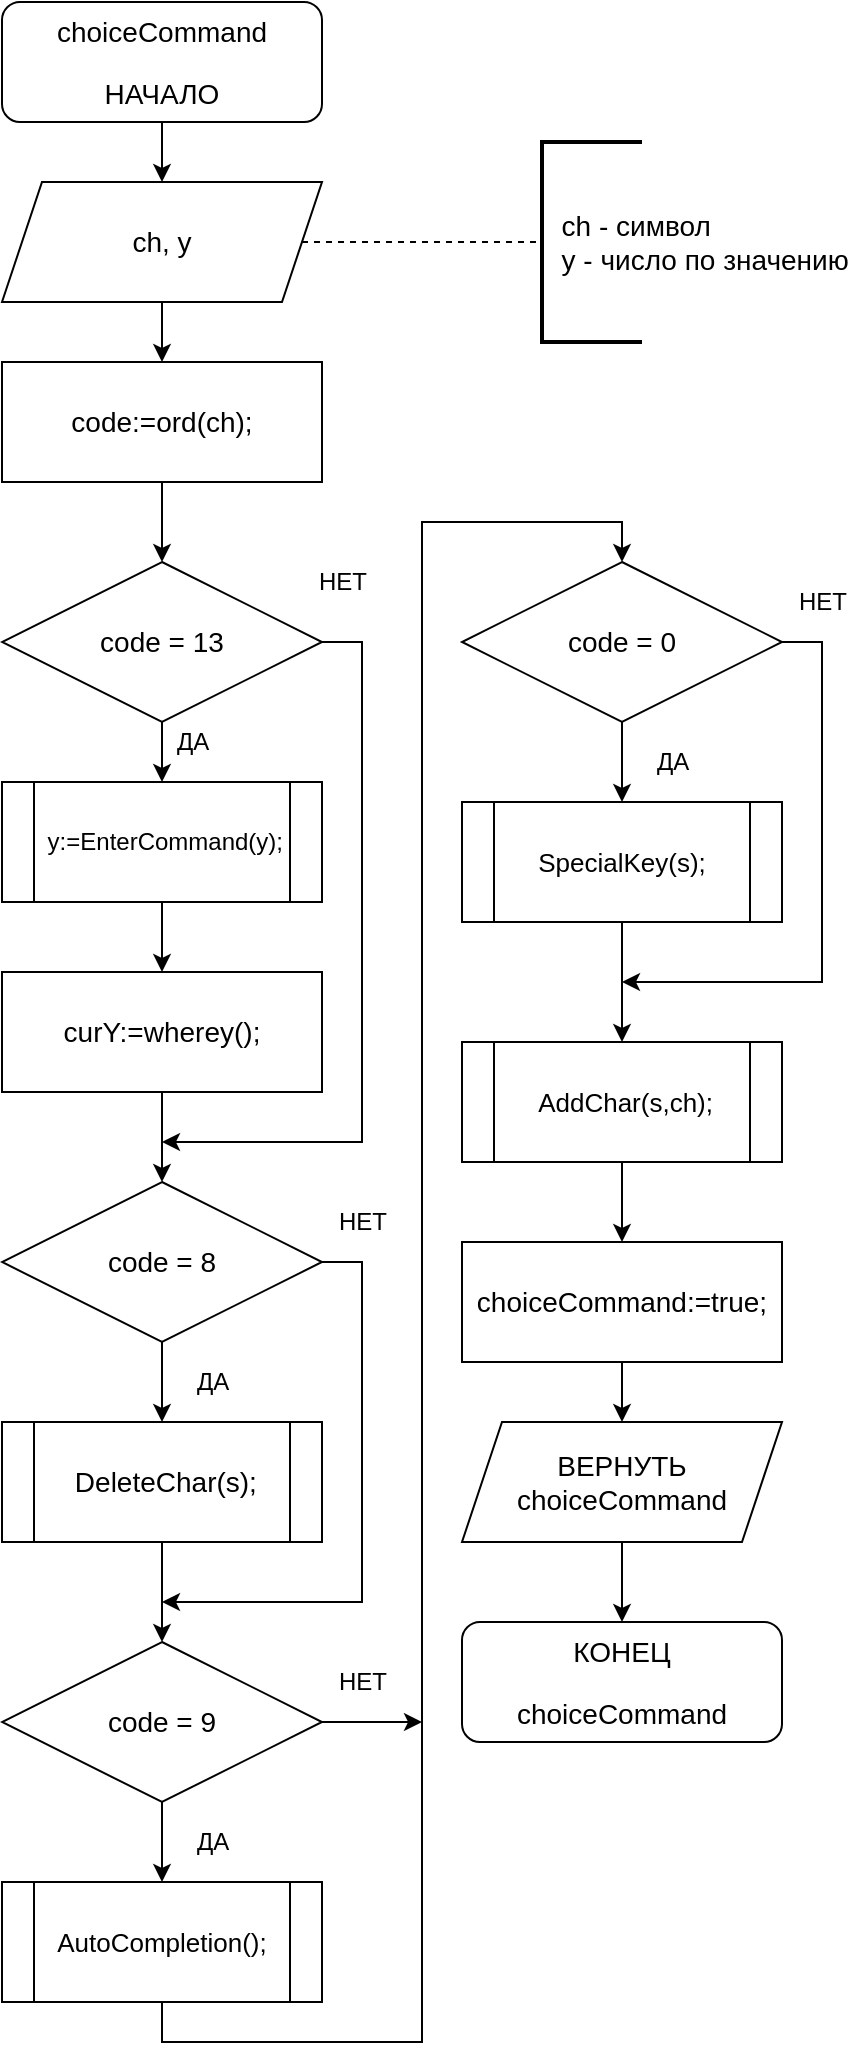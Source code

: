 <mxfile version="14.6.10" type="device"><diagram id="iUPUOs1yjeMDrIJfxr8Y" name="Page-1"><mxGraphModel dx="1422" dy="705" grid="1" gridSize="10" guides="1" tooltips="1" connect="1" arrows="1" fold="1" page="1" pageScale="1" pageWidth="827" pageHeight="1169" math="0" shadow="0"><root><mxCell id="0"/><mxCell id="1" parent="0"/><mxCell id="PyvdeycjXYhZRZ-rxeLy-5" style="edgeStyle=orthogonalEdgeStyle;rounded=0;orthogonalLoop=1;jettySize=auto;html=1;exitX=0.5;exitY=1;exitDx=0;exitDy=0;entryX=0.5;entryY=0;entryDx=0;entryDy=0;" edge="1" parent="1" source="PyvdeycjXYhZRZ-rxeLy-1" target="PyvdeycjXYhZRZ-rxeLy-2"><mxGeometry relative="1" as="geometry"/></mxCell><mxCell id="PyvdeycjXYhZRZ-rxeLy-1" value="&lt;font&gt;&lt;span style=&quot;font-size: 14px&quot;&gt;choiceCommand&lt;/span&gt;&lt;br&gt;&lt;br&gt;&lt;span style=&quot;font-size: 14px&quot;&gt;НАЧАЛО&lt;/span&gt;&lt;/font&gt;" style="rounded=1;whiteSpace=wrap;html=1;" vertex="1" parent="1"><mxGeometry x="40" y="40" width="160" height="60" as="geometry"/></mxCell><mxCell id="PyvdeycjXYhZRZ-rxeLy-7" style="edgeStyle=orthogonalEdgeStyle;rounded=0;orthogonalLoop=1;jettySize=auto;html=1;exitX=0.5;exitY=1;exitDx=0;exitDy=0;entryX=0.5;entryY=0;entryDx=0;entryDy=0;" edge="1" parent="1" source="PyvdeycjXYhZRZ-rxeLy-2" target="PyvdeycjXYhZRZ-rxeLy-8"><mxGeometry relative="1" as="geometry"><mxPoint x="120" y="230" as="targetPoint"/></mxGeometry></mxCell><mxCell id="PyvdeycjXYhZRZ-rxeLy-2" value="&lt;font style=&quot;font-size: 14px&quot;&gt;ch, y&lt;/font&gt;" style="shape=parallelogram;perimeter=parallelogramPerimeter;whiteSpace=wrap;html=1;fixedSize=1;" vertex="1" parent="1"><mxGeometry x="40" y="130" width="160" height="60" as="geometry"/></mxCell><mxCell id="PyvdeycjXYhZRZ-rxeLy-3" value="&lt;span style=&quot;font-size: 14px&quot;&gt;&amp;nbsp; ch - символ&lt;br&gt;&amp;nbsp; y - число по значению&lt;br&gt;&lt;/span&gt;" style="strokeWidth=2;html=1;shape=mxgraph.flowchart.annotation_1;align=left;pointerEvents=1;" vertex="1" parent="1"><mxGeometry x="310" y="110" width="50" height="100" as="geometry"/></mxCell><mxCell id="PyvdeycjXYhZRZ-rxeLy-4" value="" style="endArrow=none;dashed=1;html=1;rounded=0;edgeStyle=orthogonalEdgeStyle;exitX=1;exitY=0.5;exitDx=0;exitDy=0;" edge="1" parent="1"><mxGeometry width="50" height="50" relative="1" as="geometry"><mxPoint x="190" y="160" as="sourcePoint"/><mxPoint x="310" y="160" as="targetPoint"/></mxGeometry></mxCell><mxCell id="PyvdeycjXYhZRZ-rxeLy-11" style="edgeStyle=orthogonalEdgeStyle;rounded=0;orthogonalLoop=1;jettySize=auto;html=1;exitX=0.5;exitY=1;exitDx=0;exitDy=0;entryX=0.5;entryY=0;entryDx=0;entryDy=0;" edge="1" parent="1" source="PyvdeycjXYhZRZ-rxeLy-8" target="PyvdeycjXYhZRZ-rxeLy-10"><mxGeometry relative="1" as="geometry"/></mxCell><mxCell id="PyvdeycjXYhZRZ-rxeLy-8" value="&lt;span style=&quot;font-size: 14px&quot;&gt;code:=ord(ch);&lt;/span&gt;" style="rounded=0;whiteSpace=wrap;html=1;" vertex="1" parent="1"><mxGeometry x="40" y="220" width="160" height="60" as="geometry"/></mxCell><mxCell id="PyvdeycjXYhZRZ-rxeLy-13" style="edgeStyle=orthogonalEdgeStyle;rounded=0;orthogonalLoop=1;jettySize=auto;html=1;exitX=0.5;exitY=1;exitDx=0;exitDy=0;entryX=0.5;entryY=0;entryDx=0;entryDy=0;" edge="1" parent="1" source="PyvdeycjXYhZRZ-rxeLy-10" target="PyvdeycjXYhZRZ-rxeLy-12"><mxGeometry relative="1" as="geometry"/></mxCell><mxCell id="PyvdeycjXYhZRZ-rxeLy-17" style="edgeStyle=orthogonalEdgeStyle;rounded=0;orthogonalLoop=1;jettySize=auto;html=1;exitX=1;exitY=0.5;exitDx=0;exitDy=0;" edge="1" parent="1" source="PyvdeycjXYhZRZ-rxeLy-10"><mxGeometry relative="1" as="geometry"><mxPoint x="120" y="610" as="targetPoint"/><Array as="points"><mxPoint x="220" y="360"/><mxPoint x="220" y="610"/></Array></mxGeometry></mxCell><mxCell id="PyvdeycjXYhZRZ-rxeLy-10" value="&lt;span style=&quot;font-size: 14px&quot;&gt;code = 13&lt;/span&gt;" style="rhombus;whiteSpace=wrap;html=1;" vertex="1" parent="1"><mxGeometry x="40" y="320" width="160" height="80" as="geometry"/></mxCell><mxCell id="PyvdeycjXYhZRZ-rxeLy-41" style="edgeStyle=orthogonalEdgeStyle;rounded=0;orthogonalLoop=1;jettySize=auto;html=1;exitX=0.5;exitY=1;exitDx=0;exitDy=0;entryX=0.5;entryY=0;entryDx=0;entryDy=0;" edge="1" parent="1" source="PyvdeycjXYhZRZ-rxeLy-12" target="PyvdeycjXYhZRZ-rxeLy-40"><mxGeometry relative="1" as="geometry"/></mxCell><mxCell id="PyvdeycjXYhZRZ-rxeLy-12" value="&lt;font style=&quot;font-size: 12px&quot;&gt;&amp;nbsp;y:=EnterCommand(y);&lt;/font&gt;" style="shape=process;whiteSpace=wrap;html=1;backgroundOutline=1;" vertex="1" parent="1"><mxGeometry x="40" y="430" width="160" height="60" as="geometry"/></mxCell><mxCell id="PyvdeycjXYhZRZ-rxeLy-14" value="ДА" style="text;html=1;align=center;verticalAlign=middle;resizable=0;points=[];autosize=1;strokeColor=none;" vertex="1" parent="1"><mxGeometry x="120" y="400" width="30" height="20" as="geometry"/></mxCell><mxCell id="PyvdeycjXYhZRZ-rxeLy-20" style="edgeStyle=orthogonalEdgeStyle;rounded=0;orthogonalLoop=1;jettySize=auto;html=1;exitX=0.5;exitY=1;exitDx=0;exitDy=0;entryX=0.5;entryY=0;entryDx=0;entryDy=0;" edge="1" parent="1" source="PyvdeycjXYhZRZ-rxeLy-15" target="PyvdeycjXYhZRZ-rxeLy-19"><mxGeometry relative="1" as="geometry"/></mxCell><mxCell id="PyvdeycjXYhZRZ-rxeLy-29" style="edgeStyle=orthogonalEdgeStyle;rounded=0;orthogonalLoop=1;jettySize=auto;html=1;exitX=1;exitY=0.5;exitDx=0;exitDy=0;" edge="1" parent="1" source="PyvdeycjXYhZRZ-rxeLy-15"><mxGeometry relative="1" as="geometry"><mxPoint x="120" y="840" as="targetPoint"/><Array as="points"><mxPoint x="220" y="670"/><mxPoint x="220" y="840"/></Array></mxGeometry></mxCell><mxCell id="PyvdeycjXYhZRZ-rxeLy-15" value="&lt;span style=&quot;font-size: 14px&quot;&gt;code = 8&lt;/span&gt;" style="rhombus;whiteSpace=wrap;html=1;" vertex="1" parent="1"><mxGeometry x="40" y="630" width="160" height="80" as="geometry"/></mxCell><mxCell id="PyvdeycjXYhZRZ-rxeLy-18" value="НЕТ" style="text;html=1;align=center;verticalAlign=middle;resizable=0;points=[];autosize=1;strokeColor=none;" vertex="1" parent="1"><mxGeometry x="190" y="320" width="40" height="20" as="geometry"/></mxCell><mxCell id="PyvdeycjXYhZRZ-rxeLy-28" style="edgeStyle=orthogonalEdgeStyle;rounded=0;orthogonalLoop=1;jettySize=auto;html=1;exitX=0.5;exitY=1;exitDx=0;exitDy=0;entryX=0.5;entryY=0;entryDx=0;entryDy=0;" edge="1" parent="1" source="PyvdeycjXYhZRZ-rxeLy-19" target="PyvdeycjXYhZRZ-rxeLy-24"><mxGeometry relative="1" as="geometry"/></mxCell><mxCell id="PyvdeycjXYhZRZ-rxeLy-19" value="&lt;span style=&quot;font-size: 14px&quot;&gt;&amp;nbsp;DeleteChar(s);&lt;/span&gt;" style="shape=process;whiteSpace=wrap;html=1;backgroundOutline=1;" vertex="1" parent="1"><mxGeometry x="40" y="750" width="160" height="60" as="geometry"/></mxCell><mxCell id="PyvdeycjXYhZRZ-rxeLy-21" value="ДА" style="text;html=1;align=center;verticalAlign=middle;resizable=0;points=[];autosize=1;strokeColor=none;" vertex="1" parent="1"><mxGeometry x="130" y="720" width="30" height="20" as="geometry"/></mxCell><mxCell id="PyvdeycjXYhZRZ-rxeLy-22" value="НЕТ" style="text;html=1;align=center;verticalAlign=middle;resizable=0;points=[];autosize=1;strokeColor=none;" vertex="1" parent="1"><mxGeometry x="200" y="640" width="40" height="20" as="geometry"/></mxCell><mxCell id="PyvdeycjXYhZRZ-rxeLy-23" style="edgeStyle=orthogonalEdgeStyle;rounded=0;orthogonalLoop=1;jettySize=auto;html=1;exitX=0.5;exitY=1;exitDx=0;exitDy=0;entryX=0.5;entryY=0;entryDx=0;entryDy=0;" edge="1" parent="1" source="PyvdeycjXYhZRZ-rxeLy-24" target="PyvdeycjXYhZRZ-rxeLy-25"><mxGeometry relative="1" as="geometry"/></mxCell><mxCell id="PyvdeycjXYhZRZ-rxeLy-35" style="edgeStyle=orthogonalEdgeStyle;rounded=0;orthogonalLoop=1;jettySize=auto;html=1;exitX=1;exitY=0.5;exitDx=0;exitDy=0;" edge="1" parent="1" source="PyvdeycjXYhZRZ-rxeLy-24"><mxGeometry relative="1" as="geometry"><mxPoint x="250" y="900" as="targetPoint"/></mxGeometry></mxCell><mxCell id="PyvdeycjXYhZRZ-rxeLy-24" value="&lt;span style=&quot;font-size: 14px&quot;&gt;code = 9&lt;/span&gt;" style="rhombus;whiteSpace=wrap;html=1;" vertex="1" parent="1"><mxGeometry x="40" y="860" width="160" height="80" as="geometry"/></mxCell><mxCell id="PyvdeycjXYhZRZ-rxeLy-34" style="edgeStyle=orthogonalEdgeStyle;rounded=0;orthogonalLoop=1;jettySize=auto;html=1;exitX=0.5;exitY=1;exitDx=0;exitDy=0;entryX=0.5;entryY=0;entryDx=0;entryDy=0;" edge="1" parent="1" source="PyvdeycjXYhZRZ-rxeLy-25" target="PyvdeycjXYhZRZ-rxeLy-31"><mxGeometry relative="1" as="geometry"><Array as="points"><mxPoint x="120" y="1060"/><mxPoint x="250" y="1060"/><mxPoint x="250" y="300"/><mxPoint x="350" y="300"/></Array></mxGeometry></mxCell><mxCell id="PyvdeycjXYhZRZ-rxeLy-25" value="&lt;font style=&quot;font-size: 13px&quot;&gt;AutoCompletion();&lt;/font&gt;" style="shape=process;whiteSpace=wrap;html=1;backgroundOutline=1;" vertex="1" parent="1"><mxGeometry x="40" y="980" width="160" height="60" as="geometry"/></mxCell><mxCell id="PyvdeycjXYhZRZ-rxeLy-26" value="ДА" style="text;html=1;align=center;verticalAlign=middle;resizable=0;points=[];autosize=1;strokeColor=none;" vertex="1" parent="1"><mxGeometry x="130" y="950" width="30" height="20" as="geometry"/></mxCell><mxCell id="PyvdeycjXYhZRZ-rxeLy-27" value="НЕТ" style="text;html=1;align=center;verticalAlign=middle;resizable=0;points=[];autosize=1;strokeColor=none;" vertex="1" parent="1"><mxGeometry x="200" y="870" width="40" height="20" as="geometry"/></mxCell><mxCell id="PyvdeycjXYhZRZ-rxeLy-30" style="edgeStyle=orthogonalEdgeStyle;rounded=0;orthogonalLoop=1;jettySize=auto;html=1;exitX=0.5;exitY=1;exitDx=0;exitDy=0;entryX=0.5;entryY=0;entryDx=0;entryDy=0;" edge="1" parent="1" source="PyvdeycjXYhZRZ-rxeLy-31" target="PyvdeycjXYhZRZ-rxeLy-32"><mxGeometry relative="1" as="geometry"/></mxCell><mxCell id="PyvdeycjXYhZRZ-rxeLy-38" style="edgeStyle=orthogonalEdgeStyle;rounded=0;orthogonalLoop=1;jettySize=auto;html=1;exitX=1;exitY=0.5;exitDx=0;exitDy=0;" edge="1" parent="1" source="PyvdeycjXYhZRZ-rxeLy-31"><mxGeometry relative="1" as="geometry"><mxPoint x="350" y="530" as="targetPoint"/><Array as="points"><mxPoint x="450" y="360"/><mxPoint x="450" y="530"/></Array></mxGeometry></mxCell><mxCell id="PyvdeycjXYhZRZ-rxeLy-31" value="&lt;span style=&quot;font-size: 14px&quot;&gt;code = 0&lt;/span&gt;" style="rhombus;whiteSpace=wrap;html=1;" vertex="1" parent="1"><mxGeometry x="270" y="320" width="160" height="80" as="geometry"/></mxCell><mxCell id="PyvdeycjXYhZRZ-rxeLy-44" style="edgeStyle=orthogonalEdgeStyle;rounded=0;orthogonalLoop=1;jettySize=auto;html=1;exitX=0.5;exitY=1;exitDx=0;exitDy=0;entryX=0.5;entryY=0;entryDx=0;entryDy=0;" edge="1" parent="1" source="PyvdeycjXYhZRZ-rxeLy-32" target="PyvdeycjXYhZRZ-rxeLy-43"><mxGeometry relative="1" as="geometry"/></mxCell><mxCell id="PyvdeycjXYhZRZ-rxeLy-32" value="&lt;font style=&quot;font-size: 13px&quot;&gt;SpecialKey(s);&lt;/font&gt;" style="shape=process;whiteSpace=wrap;html=1;backgroundOutline=1;" vertex="1" parent="1"><mxGeometry x="270" y="440" width="160" height="60" as="geometry"/></mxCell><mxCell id="PyvdeycjXYhZRZ-rxeLy-33" value="ДА" style="text;html=1;align=center;verticalAlign=middle;resizable=0;points=[];autosize=1;strokeColor=none;" vertex="1" parent="1"><mxGeometry x="360" y="410" width="30" height="20" as="geometry"/></mxCell><mxCell id="PyvdeycjXYhZRZ-rxeLy-36" value="&lt;font&gt;&lt;span style=&quot;font-size: 14px&quot;&gt;КОНЕЦ&lt;/span&gt;&lt;br&gt;&lt;br&gt;&lt;span style=&quot;font-size: 14px&quot;&gt;choiceCommand&lt;/span&gt;&lt;br&gt;&lt;/font&gt;" style="rounded=1;whiteSpace=wrap;html=1;" vertex="1" parent="1"><mxGeometry x="270" y="850" width="160" height="60" as="geometry"/></mxCell><mxCell id="PyvdeycjXYhZRZ-rxeLy-39" value="НЕТ" style="text;html=1;align=center;verticalAlign=middle;resizable=0;points=[];autosize=1;strokeColor=none;" vertex="1" parent="1"><mxGeometry x="430" y="330" width="40" height="20" as="geometry"/></mxCell><mxCell id="PyvdeycjXYhZRZ-rxeLy-42" style="edgeStyle=orthogonalEdgeStyle;rounded=0;orthogonalLoop=1;jettySize=auto;html=1;exitX=0.5;exitY=1;exitDx=0;exitDy=0;entryX=0.5;entryY=0;entryDx=0;entryDy=0;" edge="1" parent="1" source="PyvdeycjXYhZRZ-rxeLy-40" target="PyvdeycjXYhZRZ-rxeLy-15"><mxGeometry relative="1" as="geometry"/></mxCell><mxCell id="PyvdeycjXYhZRZ-rxeLy-40" value="&lt;span style=&quot;font-size: 14px&quot;&gt;curY:=wherey();&lt;/span&gt;" style="rounded=0;whiteSpace=wrap;html=1;" vertex="1" parent="1"><mxGeometry x="40" y="525" width="160" height="60" as="geometry"/></mxCell><mxCell id="PyvdeycjXYhZRZ-rxeLy-49" style="edgeStyle=orthogonalEdgeStyle;rounded=0;orthogonalLoop=1;jettySize=auto;html=1;exitX=0.5;exitY=1;exitDx=0;exitDy=0;entryX=0.5;entryY=0;entryDx=0;entryDy=0;" edge="1" parent="1" source="PyvdeycjXYhZRZ-rxeLy-43"><mxGeometry relative="1" as="geometry"><mxPoint x="350" y="660" as="targetPoint"/></mxGeometry></mxCell><mxCell id="PyvdeycjXYhZRZ-rxeLy-43" value="&lt;font style=&quot;font-size: 13px&quot;&gt;&amp;nbsp;AddChar(s,ch);&lt;/font&gt;" style="shape=process;whiteSpace=wrap;html=1;backgroundOutline=1;" vertex="1" parent="1"><mxGeometry x="270" y="560" width="160" height="60" as="geometry"/></mxCell><mxCell id="PyvdeycjXYhZRZ-rxeLy-52" style="edgeStyle=orthogonalEdgeStyle;rounded=0;orthogonalLoop=1;jettySize=auto;html=1;exitX=0.5;exitY=1;exitDx=0;exitDy=0;entryX=0.5;entryY=0;entryDx=0;entryDy=0;" edge="1" parent="1" source="PyvdeycjXYhZRZ-rxeLy-46" target="PyvdeycjXYhZRZ-rxeLy-36"><mxGeometry relative="1" as="geometry"/></mxCell><mxCell id="PyvdeycjXYhZRZ-rxeLy-46" value="&lt;span style=&quot;font-size: 14px&quot;&gt;ВЕРНУТЬ&lt;br&gt;choiceCommand&lt;/span&gt;" style="shape=parallelogram;perimeter=parallelogramPerimeter;whiteSpace=wrap;html=1;fixedSize=1;" vertex="1" parent="1"><mxGeometry x="270" y="750" width="160" height="60" as="geometry"/></mxCell><mxCell id="PyvdeycjXYhZRZ-rxeLy-51" style="edgeStyle=orthogonalEdgeStyle;rounded=0;orthogonalLoop=1;jettySize=auto;html=1;exitX=0.5;exitY=1;exitDx=0;exitDy=0;entryX=0.5;entryY=0;entryDx=0;entryDy=0;" edge="1" parent="1" source="PyvdeycjXYhZRZ-rxeLy-50" target="PyvdeycjXYhZRZ-rxeLy-46"><mxGeometry relative="1" as="geometry"/></mxCell><mxCell id="PyvdeycjXYhZRZ-rxeLy-50" value="&lt;span style=&quot;font-size: 14px&quot;&gt;choiceCommand:=true;&lt;/span&gt;" style="rounded=0;whiteSpace=wrap;html=1;" vertex="1" parent="1"><mxGeometry x="270" y="660" width="160" height="60" as="geometry"/></mxCell></root></mxGraphModel></diagram></mxfile>